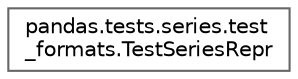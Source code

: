 digraph "Graphical Class Hierarchy"
{
 // LATEX_PDF_SIZE
  bgcolor="transparent";
  edge [fontname=Helvetica,fontsize=10,labelfontname=Helvetica,labelfontsize=10];
  node [fontname=Helvetica,fontsize=10,shape=box,height=0.2,width=0.4];
  rankdir="LR";
  Node0 [id="Node000000",label="pandas.tests.series.test\l_formats.TestSeriesRepr",height=0.2,width=0.4,color="grey40", fillcolor="white", style="filled",URL="$db/db5/classpandas_1_1tests_1_1series_1_1test__formats_1_1TestSeriesRepr.html",tooltip=" "];
}
